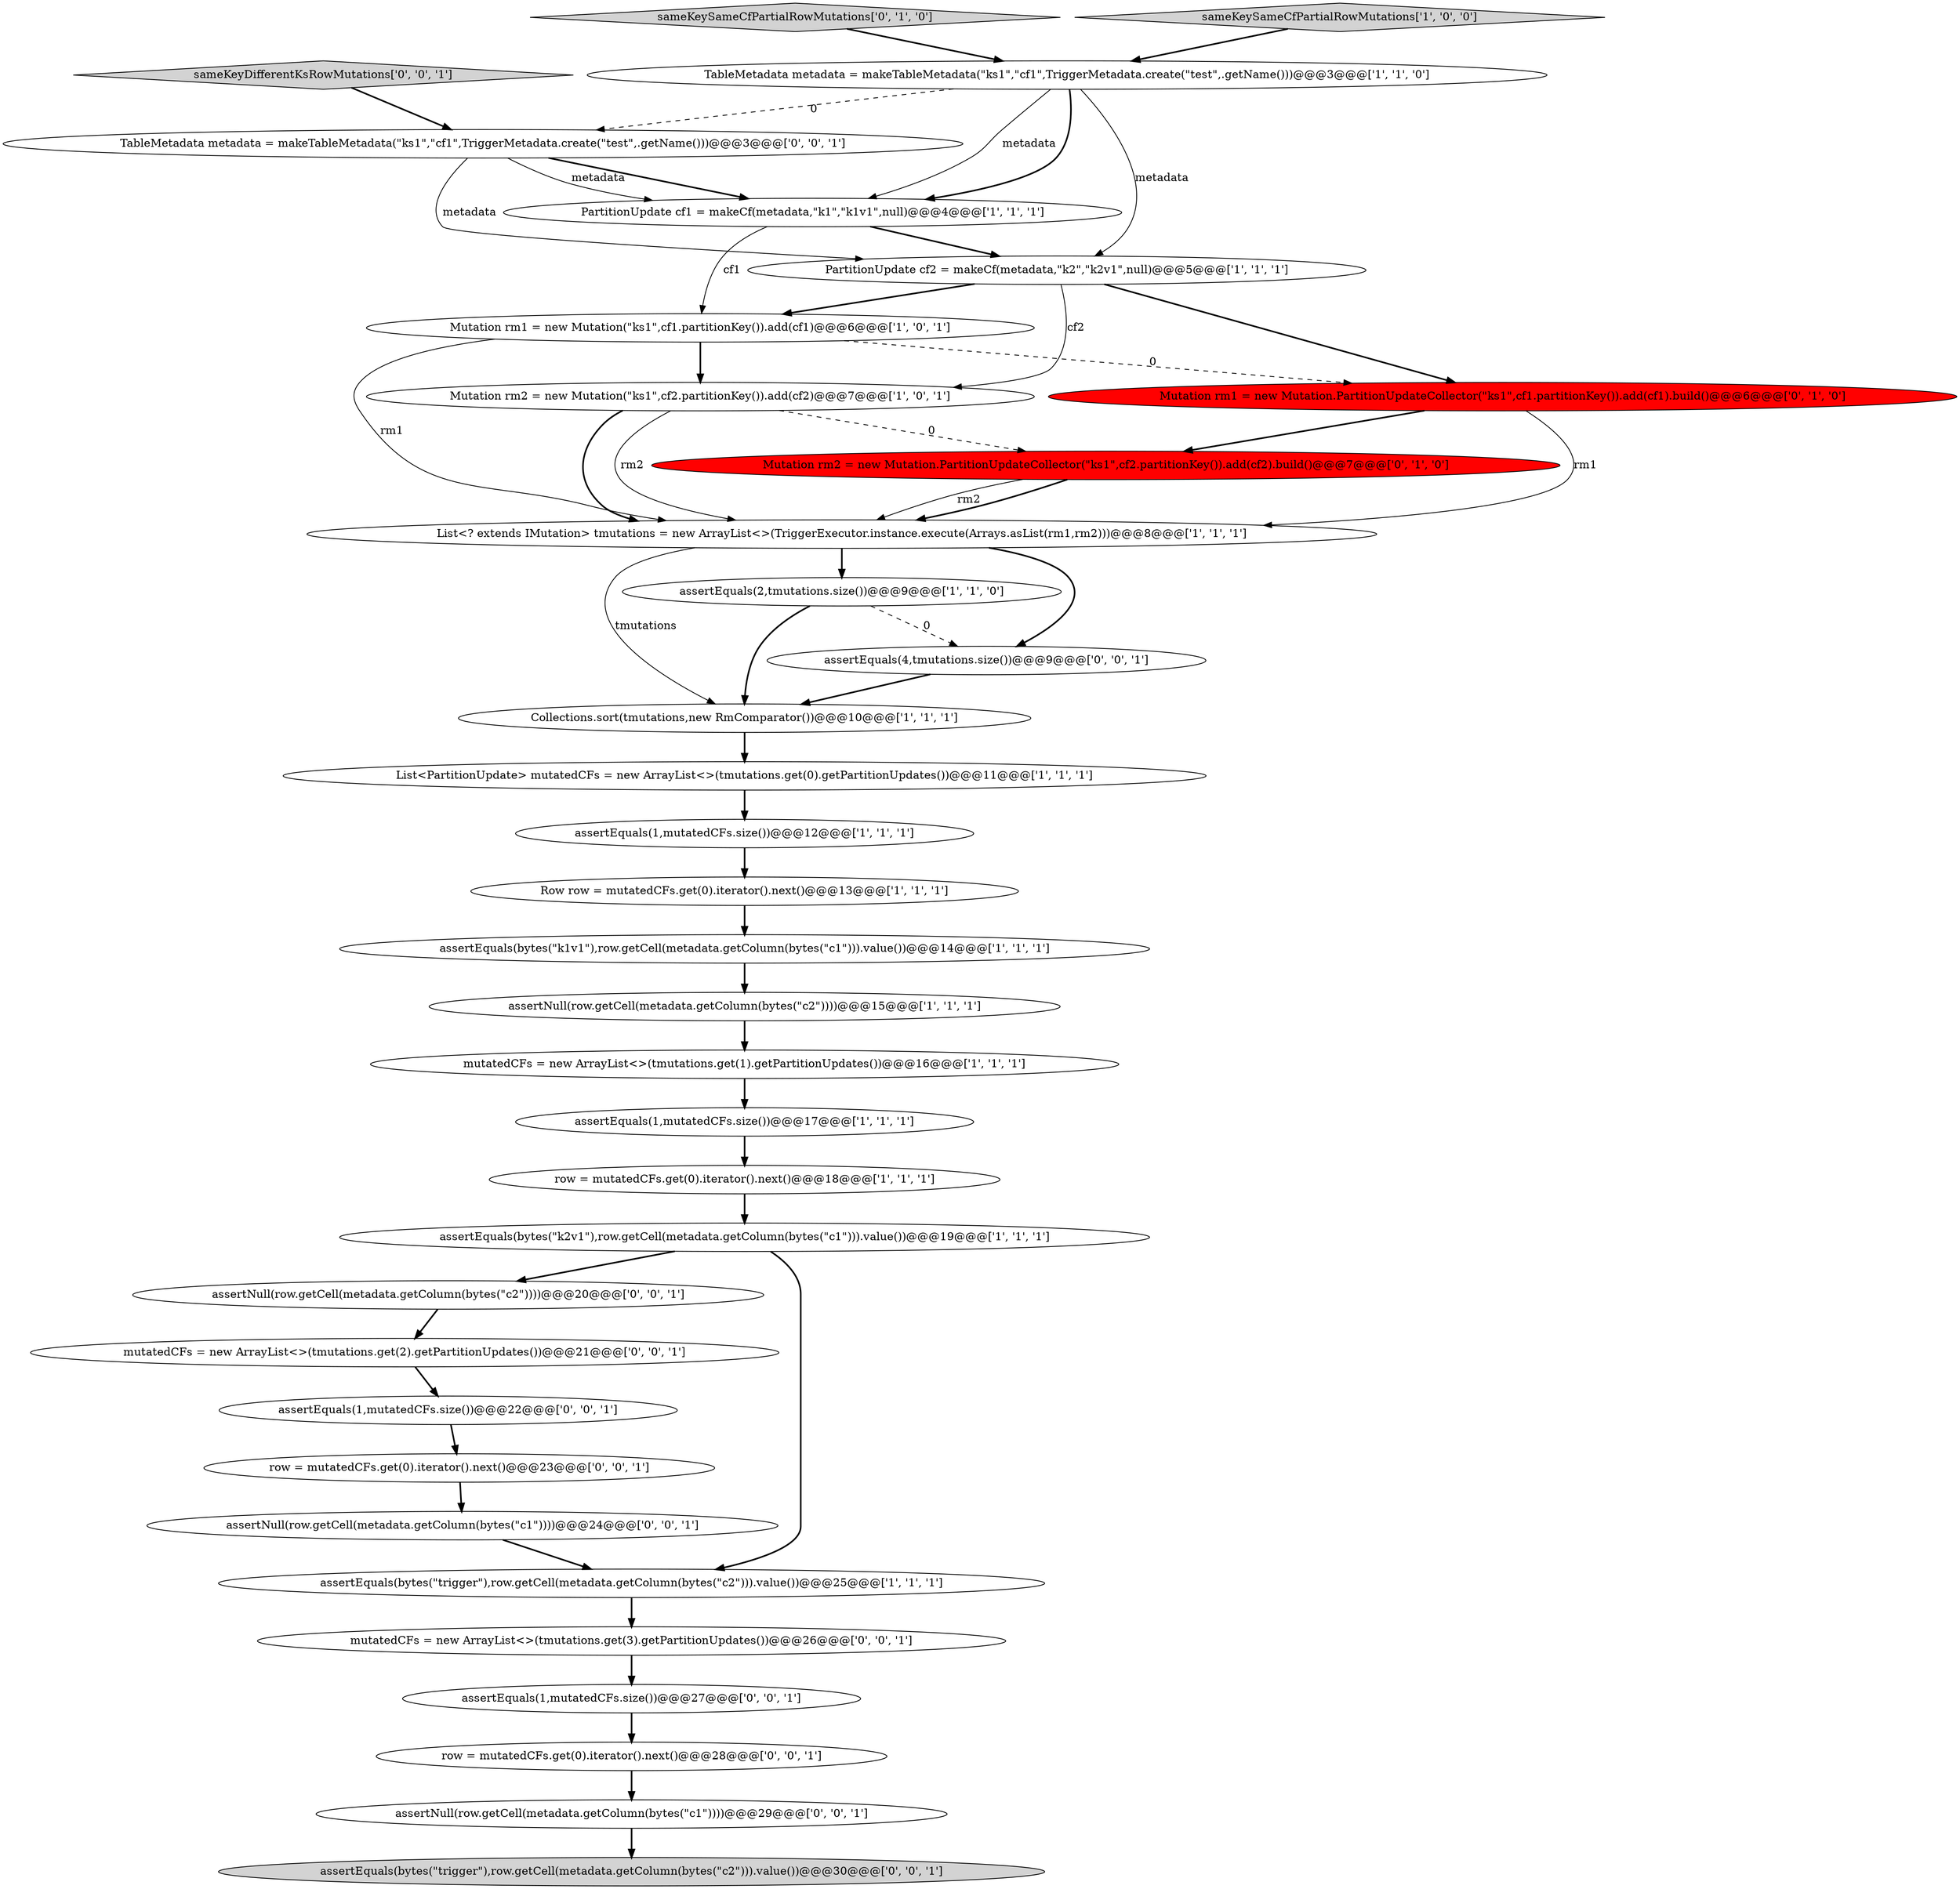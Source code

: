 digraph {
34 [style = filled, label = "assertNull(row.getCell(metadata.getColumn(bytes(\"c1\"))))@@@29@@@['0', '0', '1']", fillcolor = white, shape = ellipse image = "AAA0AAABBB3BBB"];
9 [style = filled, label = "Collections.sort(tmutations,new RmComparator())@@@10@@@['1', '1', '1']", fillcolor = white, shape = ellipse image = "AAA0AAABBB1BBB"];
6 [style = filled, label = "PartitionUpdate cf1 = makeCf(metadata,\"k1\",\"k1v1\",null)@@@4@@@['1', '1', '1']", fillcolor = white, shape = ellipse image = "AAA0AAABBB1BBB"];
21 [style = filled, label = "Mutation rm2 = new Mutation.PartitionUpdateCollector(\"ks1\",cf2.partitionKey()).add(cf2).build()@@@7@@@['0', '1', '0']", fillcolor = red, shape = ellipse image = "AAA1AAABBB2BBB"];
22 [style = filled, label = "assertNull(row.getCell(metadata.getColumn(bytes(\"c2\"))))@@@20@@@['0', '0', '1']", fillcolor = white, shape = ellipse image = "AAA0AAABBB3BBB"];
10 [style = filled, label = "mutatedCFs = new ArrayList<>(tmutations.get(1).getPartitionUpdates())@@@16@@@['1', '1', '1']", fillcolor = white, shape = ellipse image = "AAA0AAABBB1BBB"];
32 [style = filled, label = "TableMetadata metadata = makeTableMetadata(\"ks1\",\"cf1\",TriggerMetadata.create(\"test\",.getName()))@@@3@@@['0', '0', '1']", fillcolor = white, shape = ellipse image = "AAA0AAABBB3BBB"];
20 [style = filled, label = "sameKeySameCfPartialRowMutations['0', '1', '0']", fillcolor = lightgray, shape = diamond image = "AAA0AAABBB2BBB"];
4 [style = filled, label = "Mutation rm2 = new Mutation(\"ks1\",cf2.partitionKey()).add(cf2)@@@7@@@['1', '0', '1']", fillcolor = white, shape = ellipse image = "AAA0AAABBB1BBB"];
17 [style = filled, label = "List<? extends IMutation> tmutations = new ArrayList<>(TriggerExecutor.instance.execute(Arrays.asList(rm1,rm2)))@@@8@@@['1', '1', '1']", fillcolor = white, shape = ellipse image = "AAA0AAABBB1BBB"];
30 [style = filled, label = "row = mutatedCFs.get(0).iterator().next()@@@28@@@['0', '0', '1']", fillcolor = white, shape = ellipse image = "AAA0AAABBB3BBB"];
15 [style = filled, label = "Row row = mutatedCFs.get(0).iterator().next()@@@13@@@['1', '1', '1']", fillcolor = white, shape = ellipse image = "AAA0AAABBB1BBB"];
5 [style = filled, label = "sameKeySameCfPartialRowMutations['1', '0', '0']", fillcolor = lightgray, shape = diamond image = "AAA0AAABBB1BBB"];
25 [style = filled, label = "mutatedCFs = new ArrayList<>(tmutations.get(3).getPartitionUpdates())@@@26@@@['0', '0', '1']", fillcolor = white, shape = ellipse image = "AAA0AAABBB3BBB"];
23 [style = filled, label = "assertEquals(1,mutatedCFs.size())@@@27@@@['0', '0', '1']", fillcolor = white, shape = ellipse image = "AAA0AAABBB3BBB"];
31 [style = filled, label = "row = mutatedCFs.get(0).iterator().next()@@@23@@@['0', '0', '1']", fillcolor = white, shape = ellipse image = "AAA0AAABBB3BBB"];
13 [style = filled, label = "assertEquals(1,mutatedCFs.size())@@@12@@@['1', '1', '1']", fillcolor = white, shape = ellipse image = "AAA0AAABBB1BBB"];
7 [style = filled, label = "assertEquals(2,tmutations.size())@@@9@@@['1', '1', '0']", fillcolor = white, shape = ellipse image = "AAA0AAABBB1BBB"];
1 [style = filled, label = "PartitionUpdate cf2 = makeCf(metadata,\"k2\",\"k2v1\",null)@@@5@@@['1', '1', '1']", fillcolor = white, shape = ellipse image = "AAA0AAABBB1BBB"];
14 [style = filled, label = "TableMetadata metadata = makeTableMetadata(\"ks1\",\"cf1\",TriggerMetadata.create(\"test\",.getName()))@@@3@@@['1', '1', '0']", fillcolor = white, shape = ellipse image = "AAA0AAABBB1BBB"];
11 [style = filled, label = "assertEquals(bytes(\"k2v1\"),row.getCell(metadata.getColumn(bytes(\"c1\"))).value())@@@19@@@['1', '1', '1']", fillcolor = white, shape = ellipse image = "AAA0AAABBB1BBB"];
0 [style = filled, label = "Mutation rm1 = new Mutation(\"ks1\",cf1.partitionKey()).add(cf1)@@@6@@@['1', '0', '1']", fillcolor = white, shape = ellipse image = "AAA0AAABBB1BBB"];
29 [style = filled, label = "assertEquals(4,tmutations.size())@@@9@@@['0', '0', '1']", fillcolor = white, shape = ellipse image = "AAA0AAABBB3BBB"];
18 [style = filled, label = "row = mutatedCFs.get(0).iterator().next()@@@18@@@['1', '1', '1']", fillcolor = white, shape = ellipse image = "AAA0AAABBB1BBB"];
28 [style = filled, label = "mutatedCFs = new ArrayList<>(tmutations.get(2).getPartitionUpdates())@@@21@@@['0', '0', '1']", fillcolor = white, shape = ellipse image = "AAA0AAABBB3BBB"];
8 [style = filled, label = "List<PartitionUpdate> mutatedCFs = new ArrayList<>(tmutations.get(0).getPartitionUpdates())@@@11@@@['1', '1', '1']", fillcolor = white, shape = ellipse image = "AAA0AAABBB1BBB"];
26 [style = filled, label = "assertEquals(1,mutatedCFs.size())@@@22@@@['0', '0', '1']", fillcolor = white, shape = ellipse image = "AAA0AAABBB3BBB"];
3 [style = filled, label = "assertEquals(bytes(\"k1v1\"),row.getCell(metadata.getColumn(bytes(\"c1\"))).value())@@@14@@@['1', '1', '1']", fillcolor = white, shape = ellipse image = "AAA0AAABBB1BBB"];
24 [style = filled, label = "assertEquals(bytes(\"trigger\"),row.getCell(metadata.getColumn(bytes(\"c2\"))).value())@@@30@@@['0', '0', '1']", fillcolor = lightgray, shape = ellipse image = "AAA0AAABBB3BBB"];
16 [style = filled, label = "assertNull(row.getCell(metadata.getColumn(bytes(\"c2\"))))@@@15@@@['1', '1', '1']", fillcolor = white, shape = ellipse image = "AAA0AAABBB1BBB"];
27 [style = filled, label = "assertNull(row.getCell(metadata.getColumn(bytes(\"c1\"))))@@@24@@@['0', '0', '1']", fillcolor = white, shape = ellipse image = "AAA0AAABBB3BBB"];
2 [style = filled, label = "assertEquals(1,mutatedCFs.size())@@@17@@@['1', '1', '1']", fillcolor = white, shape = ellipse image = "AAA0AAABBB1BBB"];
12 [style = filled, label = "assertEquals(bytes(\"trigger\"),row.getCell(metadata.getColumn(bytes(\"c2\"))).value())@@@25@@@['1', '1', '1']", fillcolor = white, shape = ellipse image = "AAA0AAABBB1BBB"];
19 [style = filled, label = "Mutation rm1 = new Mutation.PartitionUpdateCollector(\"ks1\",cf1.partitionKey()).add(cf1).build()@@@6@@@['0', '1', '0']", fillcolor = red, shape = ellipse image = "AAA1AAABBB2BBB"];
33 [style = filled, label = "sameKeyDifferentKsRowMutations['0', '0', '1']", fillcolor = lightgray, shape = diamond image = "AAA0AAABBB3BBB"];
32->1 [style = solid, label="metadata"];
21->17 [style = solid, label="rm2"];
17->9 [style = solid, label="tmutations"];
4->17 [style = bold, label=""];
23->30 [style = bold, label=""];
27->12 [style = bold, label=""];
16->10 [style = bold, label=""];
25->23 [style = bold, label=""];
0->19 [style = dashed, label="0"];
18->11 [style = bold, label=""];
29->9 [style = bold, label=""];
14->6 [style = solid, label="metadata"];
2->18 [style = bold, label=""];
28->26 [style = bold, label=""];
11->12 [style = bold, label=""];
20->14 [style = bold, label=""];
22->28 [style = bold, label=""];
1->0 [style = bold, label=""];
30->34 [style = bold, label=""];
5->14 [style = bold, label=""];
3->16 [style = bold, label=""];
9->8 [style = bold, label=""];
15->3 [style = bold, label=""];
4->21 [style = dashed, label="0"];
32->6 [style = bold, label=""];
4->17 [style = solid, label="rm2"];
0->17 [style = solid, label="rm1"];
17->7 [style = bold, label=""];
7->9 [style = bold, label=""];
6->1 [style = bold, label=""];
26->31 [style = bold, label=""];
14->32 [style = dashed, label="0"];
34->24 [style = bold, label=""];
31->27 [style = bold, label=""];
0->4 [style = bold, label=""];
12->25 [style = bold, label=""];
6->0 [style = solid, label="cf1"];
11->22 [style = bold, label=""];
1->4 [style = solid, label="cf2"];
33->32 [style = bold, label=""];
32->6 [style = solid, label="metadata"];
10->2 [style = bold, label=""];
7->29 [style = dashed, label="0"];
19->17 [style = solid, label="rm1"];
13->15 [style = bold, label=""];
1->19 [style = bold, label=""];
17->29 [style = bold, label=""];
14->1 [style = solid, label="metadata"];
21->17 [style = bold, label=""];
14->6 [style = bold, label=""];
8->13 [style = bold, label=""];
19->21 [style = bold, label=""];
}
